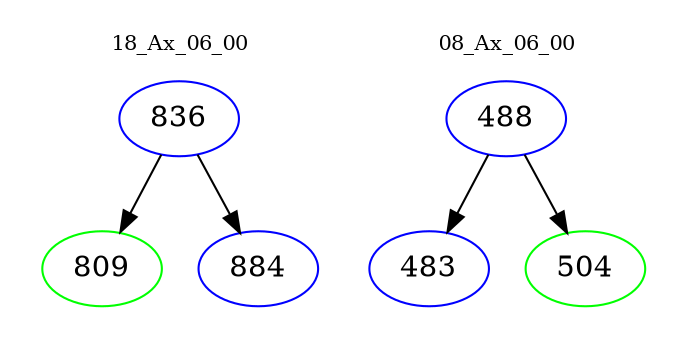 digraph{
subgraph cluster_0 {
color = white
label = "18_Ax_06_00";
fontsize=10;
T0_836 [label="836", color="blue"]
T0_836 -> T0_809 [color="black"]
T0_809 [label="809", color="green"]
T0_836 -> T0_884 [color="black"]
T0_884 [label="884", color="blue"]
}
subgraph cluster_1 {
color = white
label = "08_Ax_06_00";
fontsize=10;
T1_488 [label="488", color="blue"]
T1_488 -> T1_483 [color="black"]
T1_483 [label="483", color="blue"]
T1_488 -> T1_504 [color="black"]
T1_504 [label="504", color="green"]
}
}
